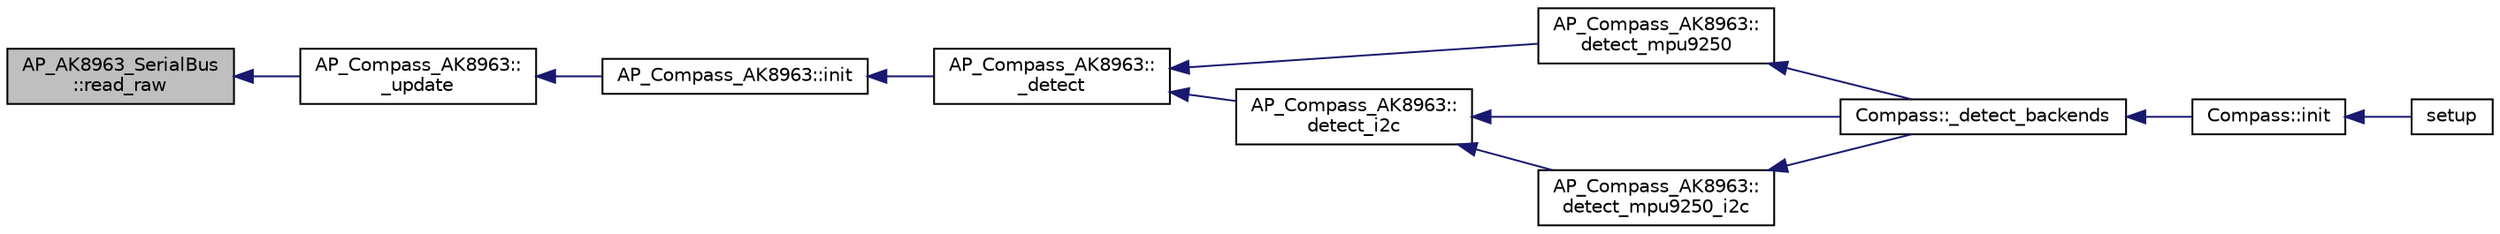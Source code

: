 digraph "AP_AK8963_SerialBus::read_raw"
{
 // INTERACTIVE_SVG=YES
  edge [fontname="Helvetica",fontsize="10",labelfontname="Helvetica",labelfontsize="10"];
  node [fontname="Helvetica",fontsize="10",shape=record];
  rankdir="LR";
  Node1 [label="AP_AK8963_SerialBus\l::read_raw",height=0.2,width=0.4,color="black", fillcolor="grey75", style="filled", fontcolor="black"];
  Node1 -> Node2 [dir="back",color="midnightblue",fontsize="10",style="solid",fontname="Helvetica"];
  Node2 [label="AP_Compass_AK8963::\l_update",height=0.2,width=0.4,color="black", fillcolor="white", style="filled",URL="$classAP__Compass__AK8963.html#aad72266ce1554cc660d865e37fdc72d3"];
  Node2 -> Node3 [dir="back",color="midnightblue",fontsize="10",style="solid",fontname="Helvetica"];
  Node3 [label="AP_Compass_AK8963::init",height=0.2,width=0.4,color="black", fillcolor="white", style="filled",URL="$classAP__Compass__AK8963.html#acdbf7f9d95111c8c6cf571da0b066bdd"];
  Node3 -> Node4 [dir="back",color="midnightblue",fontsize="10",style="solid",fontname="Helvetica"];
  Node4 [label="AP_Compass_AK8963::\l_detect",height=0.2,width=0.4,color="black", fillcolor="white", style="filled",URL="$classAP__Compass__AK8963.html#aa40e71a12f704321304749a0e60b063d"];
  Node4 -> Node5 [dir="back",color="midnightblue",fontsize="10",style="solid",fontname="Helvetica"];
  Node5 [label="AP_Compass_AK8963::\ldetect_mpu9250",height=0.2,width=0.4,color="black", fillcolor="white", style="filled",URL="$classAP__Compass__AK8963.html#a878054ffb8a480d673c5945070a3399d"];
  Node5 -> Node6 [dir="back",color="midnightblue",fontsize="10",style="solid",fontname="Helvetica"];
  Node6 [label="Compass::_detect_backends",height=0.2,width=0.4,color="black", fillcolor="white", style="filled",URL="$classCompass.html#a1c48170d8c8966b22fb150b1634443ec"];
  Node6 -> Node7 [dir="back",color="midnightblue",fontsize="10",style="solid",fontname="Helvetica"];
  Node7 [label="Compass::init",height=0.2,width=0.4,color="black", fillcolor="white", style="filled",URL="$classCompass.html#a190aefc281aba88c7b16e4fc58035c5e"];
  Node7 -> Node8 [dir="back",color="midnightblue",fontsize="10",style="solid",fontname="Helvetica"];
  Node8 [label="setup",height=0.2,width=0.4,color="black", fillcolor="white", style="filled",URL="$AHRS__Test_8cpp.html#a7dfd9b79bc5a37d7df40207afbc5431f"];
  Node4 -> Node9 [dir="back",color="midnightblue",fontsize="10",style="solid",fontname="Helvetica"];
  Node9 [label="AP_Compass_AK8963::\ldetect_i2c",height=0.2,width=0.4,color="black", fillcolor="white", style="filled",URL="$classAP__Compass__AK8963.html#adada02010081777d9b3da76b9ca5ec82"];
  Node9 -> Node10 [dir="back",color="midnightblue",fontsize="10",style="solid",fontname="Helvetica"];
  Node10 [label="AP_Compass_AK8963::\ldetect_mpu9250_i2c",height=0.2,width=0.4,color="black", fillcolor="white", style="filled",URL="$classAP__Compass__AK8963.html#a0d77d55639011a39fa39a3fbfb11b9be"];
  Node10 -> Node6 [dir="back",color="midnightblue",fontsize="10",style="solid",fontname="Helvetica"];
  Node9 -> Node6 [dir="back",color="midnightblue",fontsize="10",style="solid",fontname="Helvetica"];
}
